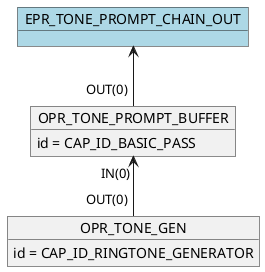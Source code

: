 @startuml

    object OPR_TONE_GEN
    OPR_TONE_GEN : id = CAP_ID_RINGTONE_GENERATOR
    object OPR_TONE_PROMPT_BUFFER
    OPR_TONE_PROMPT_BUFFER : id = CAP_ID_BASIC_PASS
    OPR_TONE_PROMPT_BUFFER "IN(0)"<-- "OUT(0)" OPR_TONE_GEN
    object EPR_TONE_PROMPT_CHAIN_OUT #lightblue
    EPR_TONE_PROMPT_CHAIN_OUT <-- "OUT(0)" OPR_TONE_PROMPT_BUFFER
@enduml
